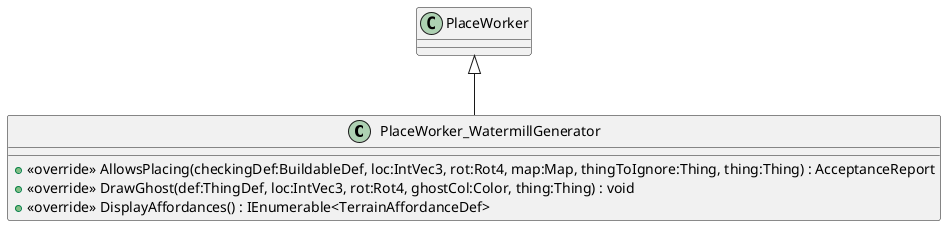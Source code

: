 @startuml
class PlaceWorker_WatermillGenerator {
    + <<override>> AllowsPlacing(checkingDef:BuildableDef, loc:IntVec3, rot:Rot4, map:Map, thingToIgnore:Thing, thing:Thing) : AcceptanceReport
    + <<override>> DrawGhost(def:ThingDef, loc:IntVec3, rot:Rot4, ghostCol:Color, thing:Thing) : void
    + <<override>> DisplayAffordances() : IEnumerable<TerrainAffordanceDef>
}
PlaceWorker <|-- PlaceWorker_WatermillGenerator
@enduml
